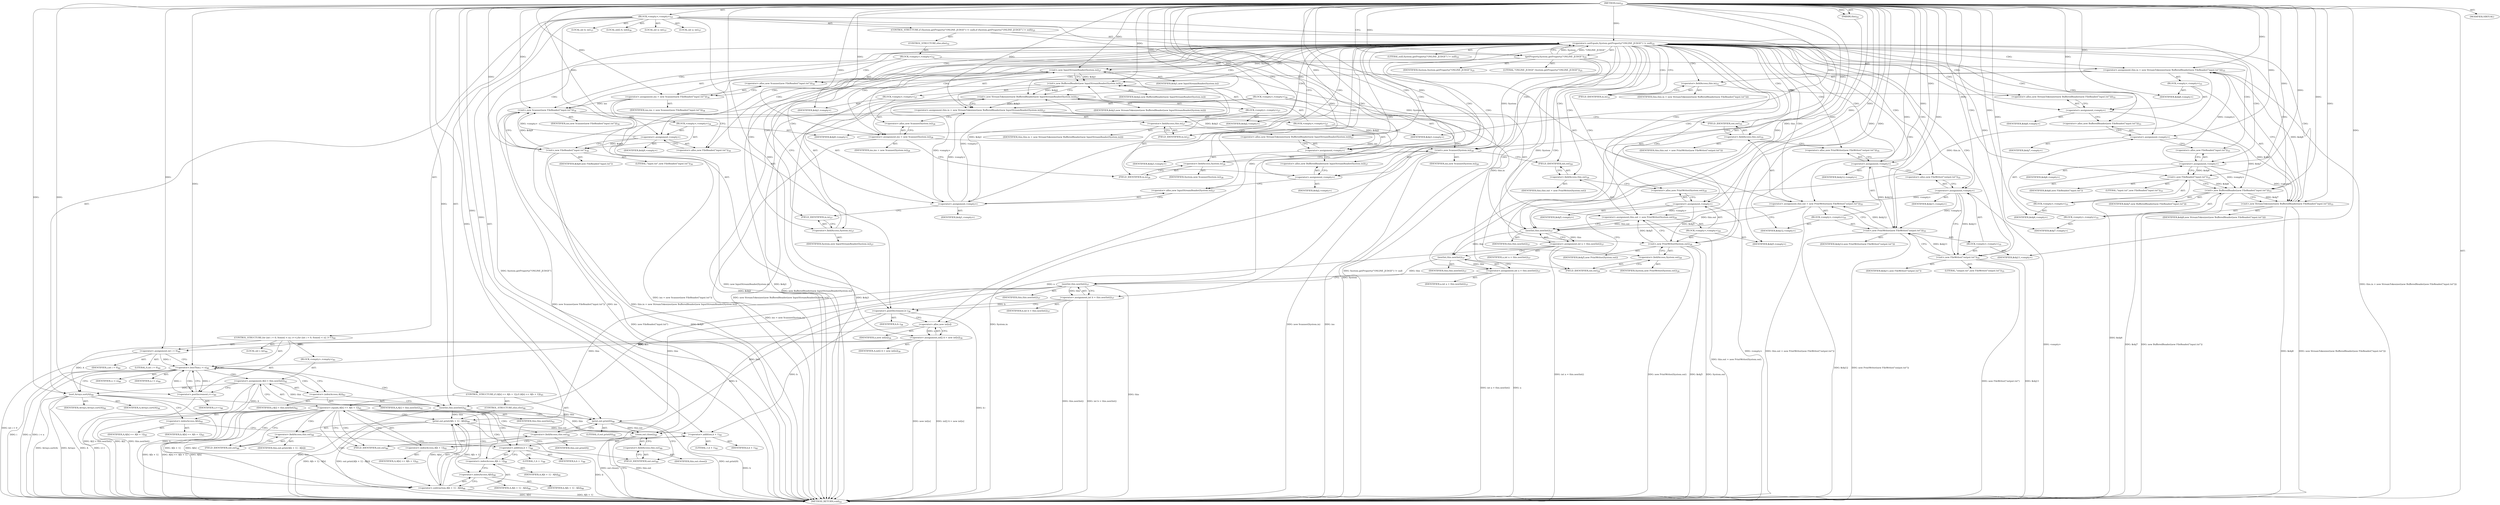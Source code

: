 digraph "run" {  
"57" [label = <(METHOD,run)<SUB>22</SUB>> ]
"4" [label = <(PARAM,this)<SUB>22</SUB>> ]
"58" [label = <(BLOCK,&lt;empty&gt;,&lt;empty&gt;)<SUB>23</SUB>> ]
"59" [label = <(CONTROL_STRUCTURE,if (System.getProperty(&quot;ONLINE_JUDGE&quot;) != null),if (System.getProperty(&quot;ONLINE_JUDGE&quot;) != null))<SUB>25</SUB>> ]
"60" [label = <(&lt;operator&gt;.notEquals,System.getProperty(&quot;ONLINE_JUDGE&quot;) != null)<SUB>25</SUB>> ]
"61" [label = <(getProperty,System.getProperty(&quot;ONLINE_JUDGE&quot;))<SUB>25</SUB>> ]
"62" [label = <(IDENTIFIER,System,System.getProperty(&quot;ONLINE_JUDGE&quot;))<SUB>25</SUB>> ]
"63" [label = <(LITERAL,&quot;ONLINE_JUDGE&quot;,System.getProperty(&quot;ONLINE_JUDGE&quot;))<SUB>25</SUB>> ]
"64" [label = <(LITERAL,null,System.getProperty(&quot;ONLINE_JUDGE&quot;) != null)<SUB>25</SUB>> ]
"65" [label = <(BLOCK,&lt;empty&gt;,&lt;empty&gt;)<SUB>26</SUB>> ]
"66" [label = <(&lt;operator&gt;.assignment,this.in = new StreamTokenizer(new BufferedReader(new InputStreamReader(System.in))))<SUB>27</SUB>> ]
"67" [label = <(&lt;operator&gt;.fieldAccess,this.in)<SUB>27</SUB>> ]
"68" [label = <(IDENTIFIER,this,this.in = new StreamTokenizer(new BufferedReader(new InputStreamReader(System.in))))> ]
"69" [label = <(FIELD_IDENTIFIER,in,in)<SUB>27</SUB>> ]
"70" [label = <(BLOCK,&lt;empty&gt;,&lt;empty&gt;)<SUB>27</SUB>> ]
"71" [label = <(&lt;operator&gt;.assignment,&lt;empty&gt;)> ]
"72" [label = <(IDENTIFIER,$obj3,&lt;empty&gt;)> ]
"73" [label = <(&lt;operator&gt;.alloc,new StreamTokenizer(new BufferedReader(new InputStreamReader(System.in))))<SUB>27</SUB>> ]
"74" [label = <(&lt;init&gt;,new StreamTokenizer(new BufferedReader(new InputStreamReader(System.in))))<SUB>27</SUB>> ]
"75" [label = <(IDENTIFIER,$obj3,new StreamTokenizer(new BufferedReader(new InputStreamReader(System.in))))> ]
"76" [label = <(BLOCK,&lt;empty&gt;,&lt;empty&gt;)<SUB>27</SUB>> ]
"77" [label = <(&lt;operator&gt;.assignment,&lt;empty&gt;)> ]
"78" [label = <(IDENTIFIER,$obj2,&lt;empty&gt;)> ]
"79" [label = <(&lt;operator&gt;.alloc,new BufferedReader(new InputStreamReader(System.in)))<SUB>27</SUB>> ]
"80" [label = <(&lt;init&gt;,new BufferedReader(new InputStreamReader(System.in)))<SUB>27</SUB>> ]
"81" [label = <(IDENTIFIER,$obj2,new BufferedReader(new InputStreamReader(System.in)))> ]
"82" [label = <(BLOCK,&lt;empty&gt;,&lt;empty&gt;)<SUB>27</SUB>> ]
"83" [label = <(&lt;operator&gt;.assignment,&lt;empty&gt;)> ]
"84" [label = <(IDENTIFIER,$obj1,&lt;empty&gt;)> ]
"85" [label = <(&lt;operator&gt;.alloc,new InputStreamReader(System.in))<SUB>27</SUB>> ]
"86" [label = <(&lt;init&gt;,new InputStreamReader(System.in))<SUB>27</SUB>> ]
"87" [label = <(IDENTIFIER,$obj1,new InputStreamReader(System.in))> ]
"88" [label = <(&lt;operator&gt;.fieldAccess,System.in)<SUB>27</SUB>> ]
"89" [label = <(IDENTIFIER,System,new InputStreamReader(System.in))<SUB>27</SUB>> ]
"90" [label = <(FIELD_IDENTIFIER,in,in)<SUB>27</SUB>> ]
"91" [label = <(IDENTIFIER,$obj1,&lt;empty&gt;)> ]
"92" [label = <(IDENTIFIER,$obj2,&lt;empty&gt;)> ]
"93" [label = <(IDENTIFIER,$obj3,&lt;empty&gt;)> ]
"94" [label = <(&lt;operator&gt;.assignment,ins = new Scanner(System.in))<SUB>28</SUB>> ]
"95" [label = <(IDENTIFIER,ins,ins = new Scanner(System.in))<SUB>28</SUB>> ]
"96" [label = <(&lt;operator&gt;.alloc,new Scanner(System.in))<SUB>28</SUB>> ]
"97" [label = <(&lt;init&gt;,new Scanner(System.in))<SUB>28</SUB>> ]
"98" [label = <(IDENTIFIER,ins,new Scanner(System.in))<SUB>28</SUB>> ]
"99" [label = <(&lt;operator&gt;.fieldAccess,System.in)<SUB>28</SUB>> ]
"100" [label = <(IDENTIFIER,System,new Scanner(System.in))<SUB>28</SUB>> ]
"101" [label = <(FIELD_IDENTIFIER,in,in)<SUB>28</SUB>> ]
"102" [label = <(&lt;operator&gt;.assignment,this.out = new PrintWriter(System.out))<SUB>29</SUB>> ]
"103" [label = <(&lt;operator&gt;.fieldAccess,this.out)<SUB>29</SUB>> ]
"104" [label = <(IDENTIFIER,this,this.out = new PrintWriter(System.out))> ]
"105" [label = <(FIELD_IDENTIFIER,out,out)<SUB>29</SUB>> ]
"106" [label = <(BLOCK,&lt;empty&gt;,&lt;empty&gt;)<SUB>29</SUB>> ]
"107" [label = <(&lt;operator&gt;.assignment,&lt;empty&gt;)> ]
"108" [label = <(IDENTIFIER,$obj5,&lt;empty&gt;)> ]
"109" [label = <(&lt;operator&gt;.alloc,new PrintWriter(System.out))<SUB>29</SUB>> ]
"110" [label = <(&lt;init&gt;,new PrintWriter(System.out))<SUB>29</SUB>> ]
"111" [label = <(IDENTIFIER,$obj5,new PrintWriter(System.out))> ]
"112" [label = <(&lt;operator&gt;.fieldAccess,System.out)<SUB>29</SUB>> ]
"113" [label = <(IDENTIFIER,System,new PrintWriter(System.out))<SUB>29</SUB>> ]
"114" [label = <(FIELD_IDENTIFIER,out,out)<SUB>29</SUB>> ]
"115" [label = <(IDENTIFIER,$obj5,&lt;empty&gt;)> ]
"116" [label = <(CONTROL_STRUCTURE,else,else)<SUB>32</SUB>> ]
"117" [label = <(BLOCK,&lt;empty&gt;,&lt;empty&gt;)<SUB>32</SUB>> ]
"118" [label = <(&lt;operator&gt;.assignment,this.in = new StreamTokenizer(new BufferedReader(new FileReader(&quot;input.txt&quot;))))<SUB>33</SUB>> ]
"119" [label = <(&lt;operator&gt;.fieldAccess,this.in)<SUB>33</SUB>> ]
"120" [label = <(IDENTIFIER,this,this.in = new StreamTokenizer(new BufferedReader(new FileReader(&quot;input.txt&quot;))))> ]
"121" [label = <(FIELD_IDENTIFIER,in,in)<SUB>33</SUB>> ]
"122" [label = <(BLOCK,&lt;empty&gt;,&lt;empty&gt;)<SUB>33</SUB>> ]
"123" [label = <(&lt;operator&gt;.assignment,&lt;empty&gt;)> ]
"124" [label = <(IDENTIFIER,$obj8,&lt;empty&gt;)> ]
"125" [label = <(&lt;operator&gt;.alloc,new StreamTokenizer(new BufferedReader(new FileReader(&quot;input.txt&quot;))))<SUB>33</SUB>> ]
"126" [label = <(&lt;init&gt;,new StreamTokenizer(new BufferedReader(new FileReader(&quot;input.txt&quot;))))<SUB>33</SUB>> ]
"127" [label = <(IDENTIFIER,$obj8,new StreamTokenizer(new BufferedReader(new FileReader(&quot;input.txt&quot;))))> ]
"128" [label = <(BLOCK,&lt;empty&gt;,&lt;empty&gt;)<SUB>33</SUB>> ]
"129" [label = <(&lt;operator&gt;.assignment,&lt;empty&gt;)> ]
"130" [label = <(IDENTIFIER,$obj7,&lt;empty&gt;)> ]
"131" [label = <(&lt;operator&gt;.alloc,new BufferedReader(new FileReader(&quot;input.txt&quot;)))<SUB>33</SUB>> ]
"132" [label = <(&lt;init&gt;,new BufferedReader(new FileReader(&quot;input.txt&quot;)))<SUB>33</SUB>> ]
"133" [label = <(IDENTIFIER,$obj7,new BufferedReader(new FileReader(&quot;input.txt&quot;)))> ]
"134" [label = <(BLOCK,&lt;empty&gt;,&lt;empty&gt;)<SUB>33</SUB>> ]
"135" [label = <(&lt;operator&gt;.assignment,&lt;empty&gt;)> ]
"136" [label = <(IDENTIFIER,$obj6,&lt;empty&gt;)> ]
"137" [label = <(&lt;operator&gt;.alloc,new FileReader(&quot;input.txt&quot;))<SUB>33</SUB>> ]
"138" [label = <(&lt;init&gt;,new FileReader(&quot;input.txt&quot;))<SUB>33</SUB>> ]
"139" [label = <(IDENTIFIER,$obj6,new FileReader(&quot;input.txt&quot;))> ]
"140" [label = <(LITERAL,&quot;input.txt&quot;,new FileReader(&quot;input.txt&quot;))<SUB>33</SUB>> ]
"141" [label = <(IDENTIFIER,$obj6,&lt;empty&gt;)> ]
"142" [label = <(IDENTIFIER,$obj7,&lt;empty&gt;)> ]
"143" [label = <(IDENTIFIER,$obj8,&lt;empty&gt;)> ]
"144" [label = <(&lt;operator&gt;.assignment,ins = new Scanner(new FileReader(&quot;input.txt&quot;)))<SUB>34</SUB>> ]
"145" [label = <(IDENTIFIER,ins,ins = new Scanner(new FileReader(&quot;input.txt&quot;)))<SUB>34</SUB>> ]
"146" [label = <(&lt;operator&gt;.alloc,new Scanner(new FileReader(&quot;input.txt&quot;)))<SUB>34</SUB>> ]
"147" [label = <(&lt;init&gt;,new Scanner(new FileReader(&quot;input.txt&quot;)))<SUB>34</SUB>> ]
"148" [label = <(IDENTIFIER,ins,new Scanner(new FileReader(&quot;input.txt&quot;)))<SUB>34</SUB>> ]
"149" [label = <(BLOCK,&lt;empty&gt;,&lt;empty&gt;)<SUB>34</SUB>> ]
"150" [label = <(&lt;operator&gt;.assignment,&lt;empty&gt;)> ]
"151" [label = <(IDENTIFIER,$obj9,&lt;empty&gt;)> ]
"152" [label = <(&lt;operator&gt;.alloc,new FileReader(&quot;input.txt&quot;))<SUB>34</SUB>> ]
"153" [label = <(&lt;init&gt;,new FileReader(&quot;input.txt&quot;))<SUB>34</SUB>> ]
"154" [label = <(IDENTIFIER,$obj9,new FileReader(&quot;input.txt&quot;))> ]
"155" [label = <(LITERAL,&quot;input.txt&quot;,new FileReader(&quot;input.txt&quot;))<SUB>34</SUB>> ]
"156" [label = <(IDENTIFIER,$obj9,&lt;empty&gt;)> ]
"157" [label = <(&lt;operator&gt;.assignment,this.out = new PrintWriter(new FileWriter(&quot;output.txt&quot;)))<SUB>35</SUB>> ]
"158" [label = <(&lt;operator&gt;.fieldAccess,this.out)<SUB>35</SUB>> ]
"159" [label = <(IDENTIFIER,this,this.out = new PrintWriter(new FileWriter(&quot;output.txt&quot;)))> ]
"160" [label = <(FIELD_IDENTIFIER,out,out)<SUB>35</SUB>> ]
"161" [label = <(BLOCK,&lt;empty&gt;,&lt;empty&gt;)<SUB>35</SUB>> ]
"162" [label = <(&lt;operator&gt;.assignment,&lt;empty&gt;)> ]
"163" [label = <(IDENTIFIER,$obj12,&lt;empty&gt;)> ]
"164" [label = <(&lt;operator&gt;.alloc,new PrintWriter(new FileWriter(&quot;output.txt&quot;)))<SUB>35</SUB>> ]
"165" [label = <(&lt;init&gt;,new PrintWriter(new FileWriter(&quot;output.txt&quot;)))<SUB>35</SUB>> ]
"166" [label = <(IDENTIFIER,$obj12,new PrintWriter(new FileWriter(&quot;output.txt&quot;)))> ]
"167" [label = <(BLOCK,&lt;empty&gt;,&lt;empty&gt;)<SUB>35</SUB>> ]
"168" [label = <(&lt;operator&gt;.assignment,&lt;empty&gt;)> ]
"169" [label = <(IDENTIFIER,$obj11,&lt;empty&gt;)> ]
"170" [label = <(&lt;operator&gt;.alloc,new FileWriter(&quot;output.txt&quot;))<SUB>35</SUB>> ]
"171" [label = <(&lt;init&gt;,new FileWriter(&quot;output.txt&quot;))<SUB>35</SUB>> ]
"172" [label = <(IDENTIFIER,$obj11,new FileWriter(&quot;output.txt&quot;))> ]
"173" [label = <(LITERAL,&quot;output.txt&quot;,new FileWriter(&quot;output.txt&quot;))<SUB>35</SUB>> ]
"174" [label = <(IDENTIFIER,$obj11,&lt;empty&gt;)> ]
"175" [label = <(IDENTIFIER,$obj12,&lt;empty&gt;)> ]
"176" [label = <(LOCAL,int n: int)<SUB>37</SUB>> ]
"177" [label = <(LOCAL,int a: int)<SUB>37</SUB>> ]
"178" [label = <(LOCAL,int b: int)<SUB>37</SUB>> ]
"179" [label = <(&lt;operator&gt;.assignment,int n = this.nextInt())<SUB>37</SUB>> ]
"180" [label = <(IDENTIFIER,n,int n = this.nextInt())<SUB>37</SUB>> ]
"181" [label = <(nextInt,this.nextInt())<SUB>37</SUB>> ]
"3" [label = <(IDENTIFIER,this,this.nextInt())<SUB>37</SUB>> ]
"182" [label = <(&lt;operator&gt;.assignment,int a = this.nextInt())<SUB>37</SUB>> ]
"183" [label = <(IDENTIFIER,a,int a = this.nextInt())<SUB>37</SUB>> ]
"184" [label = <(nextInt,this.nextInt())<SUB>37</SUB>> ]
"5" [label = <(IDENTIFIER,this,this.nextInt())<SUB>37</SUB>> ]
"185" [label = <(&lt;operator&gt;.assignment,int b = this.nextInt())<SUB>37</SUB>> ]
"186" [label = <(IDENTIFIER,b,int b = this.nextInt())<SUB>37</SUB>> ]
"187" [label = <(nextInt,this.nextInt())<SUB>37</SUB>> ]
"6" [label = <(IDENTIFIER,this,this.nextInt())<SUB>37</SUB>> ]
"188" [label = <(&lt;operator&gt;.postDecrement,b--)<SUB>38</SUB>> ]
"189" [label = <(IDENTIFIER,b,b--)<SUB>38</SUB>> ]
"190" [label = <(LOCAL,int[] A: int[])<SUB>39</SUB>> ]
"191" [label = <(&lt;operator&gt;.assignment,int[] A = new int[n])<SUB>39</SUB>> ]
"192" [label = <(IDENTIFIER,A,int[] A = new int[n])<SUB>39</SUB>> ]
"193" [label = <(&lt;operator&gt;.alloc,new int[n])> ]
"194" [label = <(IDENTIFIER,n,new int[n])<SUB>39</SUB>> ]
"195" [label = <(CONTROL_STRUCTURE,for (int i = 0; Some(i &lt; n); i++),for (int i = 0; Some(i &lt; n); i++))<SUB>40</SUB>> ]
"196" [label = <(LOCAL,int i: int)<SUB>40</SUB>> ]
"197" [label = <(&lt;operator&gt;.assignment,int i = 0)<SUB>40</SUB>> ]
"198" [label = <(IDENTIFIER,i,int i = 0)<SUB>40</SUB>> ]
"199" [label = <(LITERAL,0,int i = 0)<SUB>40</SUB>> ]
"200" [label = <(&lt;operator&gt;.lessThan,i &lt; n)<SUB>40</SUB>> ]
"201" [label = <(IDENTIFIER,i,i &lt; n)<SUB>40</SUB>> ]
"202" [label = <(IDENTIFIER,n,i &lt; n)<SUB>40</SUB>> ]
"203" [label = <(&lt;operator&gt;.postIncrement,i++)<SUB>40</SUB>> ]
"204" [label = <(IDENTIFIER,i,i++)<SUB>40</SUB>> ]
"205" [label = <(BLOCK,&lt;empty&gt;,&lt;empty&gt;)<SUB>41</SUB>> ]
"206" [label = <(&lt;operator&gt;.assignment,A[i] = this.nextInt())<SUB>42</SUB>> ]
"207" [label = <(&lt;operator&gt;.indexAccess,A[i])<SUB>42</SUB>> ]
"208" [label = <(IDENTIFIER,A,A[i] = this.nextInt())<SUB>42</SUB>> ]
"209" [label = <(IDENTIFIER,i,A[i] = this.nextInt())<SUB>42</SUB>> ]
"210" [label = <(nextInt,this.nextInt())<SUB>42</SUB>> ]
"7" [label = <(IDENTIFIER,this,this.nextInt())<SUB>42</SUB>> ]
"211" [label = <(sort,Arrays.sort(A))<SUB>44</SUB>> ]
"212" [label = <(IDENTIFIER,Arrays,Arrays.sort(A))<SUB>44</SUB>> ]
"213" [label = <(IDENTIFIER,A,Arrays.sort(A))<SUB>44</SUB>> ]
"214" [label = <(CONTROL_STRUCTURE,if (A[b] == A[b + 1]),if (A[b] == A[b + 1]))<SUB>45</SUB>> ]
"215" [label = <(&lt;operator&gt;.equals,A[b] == A[b + 1])<SUB>45</SUB>> ]
"216" [label = <(&lt;operator&gt;.indexAccess,A[b])<SUB>45</SUB>> ]
"217" [label = <(IDENTIFIER,A,A[b] == A[b + 1])<SUB>45</SUB>> ]
"218" [label = <(IDENTIFIER,b,A[b] == A[b + 1])<SUB>45</SUB>> ]
"219" [label = <(&lt;operator&gt;.indexAccess,A[b + 1])<SUB>45</SUB>> ]
"220" [label = <(IDENTIFIER,A,A[b] == A[b + 1])<SUB>45</SUB>> ]
"221" [label = <(&lt;operator&gt;.addition,b + 1)<SUB>45</SUB>> ]
"222" [label = <(IDENTIFIER,b,b + 1)<SUB>45</SUB>> ]
"223" [label = <(LITERAL,1,b + 1)<SUB>45</SUB>> ]
"224" [label = <(print,out.print(0))<SUB>46</SUB>> ]
"225" [label = <(&lt;operator&gt;.fieldAccess,this.out)<SUB>46</SUB>> ]
"226" [label = <(IDENTIFIER,this,out.print(0))> ]
"227" [label = <(FIELD_IDENTIFIER,out,out)<SUB>46</SUB>> ]
"228" [label = <(LITERAL,0,out.print(0))<SUB>46</SUB>> ]
"229" [label = <(CONTROL_STRUCTURE,else,else)<SUB>48</SUB>> ]
"230" [label = <(print,out.print(A[b + 1] - A[b]))<SUB>48</SUB>> ]
"231" [label = <(&lt;operator&gt;.fieldAccess,this.out)<SUB>48</SUB>> ]
"232" [label = <(IDENTIFIER,this,out.print(A[b + 1] - A[b]))> ]
"233" [label = <(FIELD_IDENTIFIER,out,out)<SUB>48</SUB>> ]
"234" [label = <(&lt;operator&gt;.subtraction,A[b + 1] - A[b])<SUB>48</SUB>> ]
"235" [label = <(&lt;operator&gt;.indexAccess,A[b + 1])<SUB>48</SUB>> ]
"236" [label = <(IDENTIFIER,A,A[b + 1] - A[b])<SUB>48</SUB>> ]
"237" [label = <(&lt;operator&gt;.addition,b + 1)<SUB>48</SUB>> ]
"238" [label = <(IDENTIFIER,b,b + 1)<SUB>48</SUB>> ]
"239" [label = <(LITERAL,1,b + 1)<SUB>48</SUB>> ]
"240" [label = <(&lt;operator&gt;.indexAccess,A[b])<SUB>48</SUB>> ]
"241" [label = <(IDENTIFIER,A,A[b + 1] - A[b])<SUB>48</SUB>> ]
"242" [label = <(IDENTIFIER,b,A[b + 1] - A[b])<SUB>48</SUB>> ]
"243" [label = <(close,out.close())<SUB>49</SUB>> ]
"244" [label = <(&lt;operator&gt;.fieldAccess,this.out)<SUB>49</SUB>> ]
"245" [label = <(IDENTIFIER,this,out.close())> ]
"246" [label = <(FIELD_IDENTIFIER,out,out)<SUB>49</SUB>> ]
"247" [label = <(MODIFIER,VIRTUAL)> ]
"248" [label = <(METHOD_RETURN,void)<SUB>22</SUB>> ]
  "57" -> "4"  [ label = "AST: "] 
  "57" -> "58"  [ label = "AST: "] 
  "57" -> "247"  [ label = "AST: "] 
  "57" -> "248"  [ label = "AST: "] 
  "58" -> "59"  [ label = "AST: "] 
  "58" -> "176"  [ label = "AST: "] 
  "58" -> "177"  [ label = "AST: "] 
  "58" -> "178"  [ label = "AST: "] 
  "58" -> "179"  [ label = "AST: "] 
  "58" -> "182"  [ label = "AST: "] 
  "58" -> "185"  [ label = "AST: "] 
  "58" -> "188"  [ label = "AST: "] 
  "58" -> "190"  [ label = "AST: "] 
  "58" -> "191"  [ label = "AST: "] 
  "58" -> "195"  [ label = "AST: "] 
  "58" -> "211"  [ label = "AST: "] 
  "58" -> "214"  [ label = "AST: "] 
  "58" -> "243"  [ label = "AST: "] 
  "59" -> "60"  [ label = "AST: "] 
  "59" -> "65"  [ label = "AST: "] 
  "59" -> "116"  [ label = "AST: "] 
  "60" -> "61"  [ label = "AST: "] 
  "60" -> "64"  [ label = "AST: "] 
  "61" -> "62"  [ label = "AST: "] 
  "61" -> "63"  [ label = "AST: "] 
  "65" -> "66"  [ label = "AST: "] 
  "65" -> "94"  [ label = "AST: "] 
  "65" -> "97"  [ label = "AST: "] 
  "65" -> "102"  [ label = "AST: "] 
  "66" -> "67"  [ label = "AST: "] 
  "66" -> "70"  [ label = "AST: "] 
  "67" -> "68"  [ label = "AST: "] 
  "67" -> "69"  [ label = "AST: "] 
  "70" -> "71"  [ label = "AST: "] 
  "70" -> "74"  [ label = "AST: "] 
  "70" -> "93"  [ label = "AST: "] 
  "71" -> "72"  [ label = "AST: "] 
  "71" -> "73"  [ label = "AST: "] 
  "74" -> "75"  [ label = "AST: "] 
  "74" -> "76"  [ label = "AST: "] 
  "76" -> "77"  [ label = "AST: "] 
  "76" -> "80"  [ label = "AST: "] 
  "76" -> "92"  [ label = "AST: "] 
  "77" -> "78"  [ label = "AST: "] 
  "77" -> "79"  [ label = "AST: "] 
  "80" -> "81"  [ label = "AST: "] 
  "80" -> "82"  [ label = "AST: "] 
  "82" -> "83"  [ label = "AST: "] 
  "82" -> "86"  [ label = "AST: "] 
  "82" -> "91"  [ label = "AST: "] 
  "83" -> "84"  [ label = "AST: "] 
  "83" -> "85"  [ label = "AST: "] 
  "86" -> "87"  [ label = "AST: "] 
  "86" -> "88"  [ label = "AST: "] 
  "88" -> "89"  [ label = "AST: "] 
  "88" -> "90"  [ label = "AST: "] 
  "94" -> "95"  [ label = "AST: "] 
  "94" -> "96"  [ label = "AST: "] 
  "97" -> "98"  [ label = "AST: "] 
  "97" -> "99"  [ label = "AST: "] 
  "99" -> "100"  [ label = "AST: "] 
  "99" -> "101"  [ label = "AST: "] 
  "102" -> "103"  [ label = "AST: "] 
  "102" -> "106"  [ label = "AST: "] 
  "103" -> "104"  [ label = "AST: "] 
  "103" -> "105"  [ label = "AST: "] 
  "106" -> "107"  [ label = "AST: "] 
  "106" -> "110"  [ label = "AST: "] 
  "106" -> "115"  [ label = "AST: "] 
  "107" -> "108"  [ label = "AST: "] 
  "107" -> "109"  [ label = "AST: "] 
  "110" -> "111"  [ label = "AST: "] 
  "110" -> "112"  [ label = "AST: "] 
  "112" -> "113"  [ label = "AST: "] 
  "112" -> "114"  [ label = "AST: "] 
  "116" -> "117"  [ label = "AST: "] 
  "117" -> "118"  [ label = "AST: "] 
  "117" -> "144"  [ label = "AST: "] 
  "117" -> "147"  [ label = "AST: "] 
  "117" -> "157"  [ label = "AST: "] 
  "118" -> "119"  [ label = "AST: "] 
  "118" -> "122"  [ label = "AST: "] 
  "119" -> "120"  [ label = "AST: "] 
  "119" -> "121"  [ label = "AST: "] 
  "122" -> "123"  [ label = "AST: "] 
  "122" -> "126"  [ label = "AST: "] 
  "122" -> "143"  [ label = "AST: "] 
  "123" -> "124"  [ label = "AST: "] 
  "123" -> "125"  [ label = "AST: "] 
  "126" -> "127"  [ label = "AST: "] 
  "126" -> "128"  [ label = "AST: "] 
  "128" -> "129"  [ label = "AST: "] 
  "128" -> "132"  [ label = "AST: "] 
  "128" -> "142"  [ label = "AST: "] 
  "129" -> "130"  [ label = "AST: "] 
  "129" -> "131"  [ label = "AST: "] 
  "132" -> "133"  [ label = "AST: "] 
  "132" -> "134"  [ label = "AST: "] 
  "134" -> "135"  [ label = "AST: "] 
  "134" -> "138"  [ label = "AST: "] 
  "134" -> "141"  [ label = "AST: "] 
  "135" -> "136"  [ label = "AST: "] 
  "135" -> "137"  [ label = "AST: "] 
  "138" -> "139"  [ label = "AST: "] 
  "138" -> "140"  [ label = "AST: "] 
  "144" -> "145"  [ label = "AST: "] 
  "144" -> "146"  [ label = "AST: "] 
  "147" -> "148"  [ label = "AST: "] 
  "147" -> "149"  [ label = "AST: "] 
  "149" -> "150"  [ label = "AST: "] 
  "149" -> "153"  [ label = "AST: "] 
  "149" -> "156"  [ label = "AST: "] 
  "150" -> "151"  [ label = "AST: "] 
  "150" -> "152"  [ label = "AST: "] 
  "153" -> "154"  [ label = "AST: "] 
  "153" -> "155"  [ label = "AST: "] 
  "157" -> "158"  [ label = "AST: "] 
  "157" -> "161"  [ label = "AST: "] 
  "158" -> "159"  [ label = "AST: "] 
  "158" -> "160"  [ label = "AST: "] 
  "161" -> "162"  [ label = "AST: "] 
  "161" -> "165"  [ label = "AST: "] 
  "161" -> "175"  [ label = "AST: "] 
  "162" -> "163"  [ label = "AST: "] 
  "162" -> "164"  [ label = "AST: "] 
  "165" -> "166"  [ label = "AST: "] 
  "165" -> "167"  [ label = "AST: "] 
  "167" -> "168"  [ label = "AST: "] 
  "167" -> "171"  [ label = "AST: "] 
  "167" -> "174"  [ label = "AST: "] 
  "168" -> "169"  [ label = "AST: "] 
  "168" -> "170"  [ label = "AST: "] 
  "171" -> "172"  [ label = "AST: "] 
  "171" -> "173"  [ label = "AST: "] 
  "179" -> "180"  [ label = "AST: "] 
  "179" -> "181"  [ label = "AST: "] 
  "181" -> "3"  [ label = "AST: "] 
  "182" -> "183"  [ label = "AST: "] 
  "182" -> "184"  [ label = "AST: "] 
  "184" -> "5"  [ label = "AST: "] 
  "185" -> "186"  [ label = "AST: "] 
  "185" -> "187"  [ label = "AST: "] 
  "187" -> "6"  [ label = "AST: "] 
  "188" -> "189"  [ label = "AST: "] 
  "191" -> "192"  [ label = "AST: "] 
  "191" -> "193"  [ label = "AST: "] 
  "193" -> "194"  [ label = "AST: "] 
  "195" -> "196"  [ label = "AST: "] 
  "195" -> "197"  [ label = "AST: "] 
  "195" -> "200"  [ label = "AST: "] 
  "195" -> "203"  [ label = "AST: "] 
  "195" -> "205"  [ label = "AST: "] 
  "197" -> "198"  [ label = "AST: "] 
  "197" -> "199"  [ label = "AST: "] 
  "200" -> "201"  [ label = "AST: "] 
  "200" -> "202"  [ label = "AST: "] 
  "203" -> "204"  [ label = "AST: "] 
  "205" -> "206"  [ label = "AST: "] 
  "206" -> "207"  [ label = "AST: "] 
  "206" -> "210"  [ label = "AST: "] 
  "207" -> "208"  [ label = "AST: "] 
  "207" -> "209"  [ label = "AST: "] 
  "210" -> "7"  [ label = "AST: "] 
  "211" -> "212"  [ label = "AST: "] 
  "211" -> "213"  [ label = "AST: "] 
  "214" -> "215"  [ label = "AST: "] 
  "214" -> "224"  [ label = "AST: "] 
  "214" -> "229"  [ label = "AST: "] 
  "215" -> "216"  [ label = "AST: "] 
  "215" -> "219"  [ label = "AST: "] 
  "216" -> "217"  [ label = "AST: "] 
  "216" -> "218"  [ label = "AST: "] 
  "219" -> "220"  [ label = "AST: "] 
  "219" -> "221"  [ label = "AST: "] 
  "221" -> "222"  [ label = "AST: "] 
  "221" -> "223"  [ label = "AST: "] 
  "224" -> "225"  [ label = "AST: "] 
  "224" -> "228"  [ label = "AST: "] 
  "225" -> "226"  [ label = "AST: "] 
  "225" -> "227"  [ label = "AST: "] 
  "229" -> "230"  [ label = "AST: "] 
  "230" -> "231"  [ label = "AST: "] 
  "230" -> "234"  [ label = "AST: "] 
  "231" -> "232"  [ label = "AST: "] 
  "231" -> "233"  [ label = "AST: "] 
  "234" -> "235"  [ label = "AST: "] 
  "234" -> "240"  [ label = "AST: "] 
  "235" -> "236"  [ label = "AST: "] 
  "235" -> "237"  [ label = "AST: "] 
  "237" -> "238"  [ label = "AST: "] 
  "237" -> "239"  [ label = "AST: "] 
  "240" -> "241"  [ label = "AST: "] 
  "240" -> "242"  [ label = "AST: "] 
  "243" -> "244"  [ label = "AST: "] 
  "244" -> "245"  [ label = "AST: "] 
  "244" -> "246"  [ label = "AST: "] 
  "179" -> "184"  [ label = "CFG: "] 
  "182" -> "187"  [ label = "CFG: "] 
  "185" -> "188"  [ label = "CFG: "] 
  "188" -> "193"  [ label = "CFG: "] 
  "191" -> "197"  [ label = "CFG: "] 
  "211" -> "216"  [ label = "CFG: "] 
  "243" -> "248"  [ label = "CFG: "] 
  "60" -> "69"  [ label = "CFG: "] 
  "60" -> "121"  [ label = "CFG: "] 
  "181" -> "179"  [ label = "CFG: "] 
  "184" -> "182"  [ label = "CFG: "] 
  "187" -> "185"  [ label = "CFG: "] 
  "193" -> "191"  [ label = "CFG: "] 
  "197" -> "200"  [ label = "CFG: "] 
  "200" -> "207"  [ label = "CFG: "] 
  "200" -> "211"  [ label = "CFG: "] 
  "203" -> "200"  [ label = "CFG: "] 
  "215" -> "227"  [ label = "CFG: "] 
  "215" -> "233"  [ label = "CFG: "] 
  "224" -> "246"  [ label = "CFG: "] 
  "244" -> "243"  [ label = "CFG: "] 
  "61" -> "60"  [ label = "CFG: "] 
  "66" -> "96"  [ label = "CFG: "] 
  "94" -> "101"  [ label = "CFG: "] 
  "97" -> "105"  [ label = "CFG: "] 
  "102" -> "181"  [ label = "CFG: "] 
  "206" -> "203"  [ label = "CFG: "] 
  "216" -> "221"  [ label = "CFG: "] 
  "219" -> "215"  [ label = "CFG: "] 
  "225" -> "224"  [ label = "CFG: "] 
  "230" -> "246"  [ label = "CFG: "] 
  "246" -> "244"  [ label = "CFG: "] 
  "67" -> "73"  [ label = "CFG: "] 
  "96" -> "94"  [ label = "CFG: "] 
  "99" -> "97"  [ label = "CFG: "] 
  "103" -> "109"  [ label = "CFG: "] 
  "118" -> "146"  [ label = "CFG: "] 
  "144" -> "152"  [ label = "CFG: "] 
  "147" -> "160"  [ label = "CFG: "] 
  "157" -> "181"  [ label = "CFG: "] 
  "207" -> "210"  [ label = "CFG: "] 
  "210" -> "206"  [ label = "CFG: "] 
  "221" -> "219"  [ label = "CFG: "] 
  "227" -> "225"  [ label = "CFG: "] 
  "231" -> "237"  [ label = "CFG: "] 
  "234" -> "230"  [ label = "CFG: "] 
  "69" -> "67"  [ label = "CFG: "] 
  "71" -> "79"  [ label = "CFG: "] 
  "74" -> "66"  [ label = "CFG: "] 
  "101" -> "99"  [ label = "CFG: "] 
  "105" -> "103"  [ label = "CFG: "] 
  "107" -> "114"  [ label = "CFG: "] 
  "110" -> "102"  [ label = "CFG: "] 
  "119" -> "125"  [ label = "CFG: "] 
  "146" -> "144"  [ label = "CFG: "] 
  "158" -> "164"  [ label = "CFG: "] 
  "233" -> "231"  [ label = "CFG: "] 
  "235" -> "240"  [ label = "CFG: "] 
  "240" -> "234"  [ label = "CFG: "] 
  "73" -> "71"  [ label = "CFG: "] 
  "109" -> "107"  [ label = "CFG: "] 
  "112" -> "110"  [ label = "CFG: "] 
  "121" -> "119"  [ label = "CFG: "] 
  "123" -> "131"  [ label = "CFG: "] 
  "126" -> "118"  [ label = "CFG: "] 
  "150" -> "153"  [ label = "CFG: "] 
  "153" -> "147"  [ label = "CFG: "] 
  "160" -> "158"  [ label = "CFG: "] 
  "162" -> "170"  [ label = "CFG: "] 
  "165" -> "157"  [ label = "CFG: "] 
  "237" -> "235"  [ label = "CFG: "] 
  "77" -> "85"  [ label = "CFG: "] 
  "80" -> "74"  [ label = "CFG: "] 
  "114" -> "112"  [ label = "CFG: "] 
  "125" -> "123"  [ label = "CFG: "] 
  "152" -> "150"  [ label = "CFG: "] 
  "164" -> "162"  [ label = "CFG: "] 
  "79" -> "77"  [ label = "CFG: "] 
  "129" -> "137"  [ label = "CFG: "] 
  "132" -> "126"  [ label = "CFG: "] 
  "168" -> "171"  [ label = "CFG: "] 
  "171" -> "165"  [ label = "CFG: "] 
  "83" -> "90"  [ label = "CFG: "] 
  "86" -> "80"  [ label = "CFG: "] 
  "131" -> "129"  [ label = "CFG: "] 
  "170" -> "168"  [ label = "CFG: "] 
  "85" -> "83"  [ label = "CFG: "] 
  "88" -> "86"  [ label = "CFG: "] 
  "135" -> "138"  [ label = "CFG: "] 
  "138" -> "132"  [ label = "CFG: "] 
  "90" -> "88"  [ label = "CFG: "] 
  "137" -> "135"  [ label = "CFG: "] 
  "57" -> "61"  [ label = "CFG: "] 
  "61" -> "248"  [ label = "DDG: System"] 
  "60" -> "248"  [ label = "DDG: System.getProperty(&quot;ONLINE_JUDGE&quot;)"] 
  "60" -> "248"  [ label = "DDG: System.getProperty(&quot;ONLINE_JUDGE&quot;) != null"] 
  "126" -> "248"  [ label = "DDG: $obj8"] 
  "132" -> "248"  [ label = "DDG: $obj7"] 
  "138" -> "248"  [ label = "DDG: $obj6"] 
  "132" -> "248"  [ label = "DDG: new BufferedReader(new FileReader(&quot;input.txt&quot;))"] 
  "126" -> "248"  [ label = "DDG: new StreamTokenizer(new BufferedReader(new FileReader(&quot;input.txt&quot;)))"] 
  "118" -> "248"  [ label = "DDG: this.in = new StreamTokenizer(new BufferedReader(new FileReader(&quot;input.txt&quot;)))"] 
  "144" -> "248"  [ label = "DDG: ins = new Scanner(new FileReader(&quot;input.txt&quot;))"] 
  "147" -> "248"  [ label = "DDG: ins"] 
  "153" -> "248"  [ label = "DDG: $obj9"] 
  "153" -> "248"  [ label = "DDG: new FileReader(&quot;input.txt&quot;)"] 
  "147" -> "248"  [ label = "DDG: new Scanner(new FileReader(&quot;input.txt&quot;))"] 
  "165" -> "248"  [ label = "DDG: $obj12"] 
  "168" -> "248"  [ label = "DDG: &lt;empty&gt;"] 
  "171" -> "248"  [ label = "DDG: $obj11"] 
  "171" -> "248"  [ label = "DDG: new FileWriter(&quot;output.txt&quot;)"] 
  "165" -> "248"  [ label = "DDG: new PrintWriter(new FileWriter(&quot;output.txt&quot;))"] 
  "157" -> "248"  [ label = "DDG: this.out = new PrintWriter(new FileWriter(&quot;output.txt&quot;))"] 
  "74" -> "248"  [ label = "DDG: $obj3"] 
  "80" -> "248"  [ label = "DDG: $obj2"] 
  "86" -> "248"  [ label = "DDG: $obj1"] 
  "86" -> "248"  [ label = "DDG: new InputStreamReader(System.in)"] 
  "80" -> "248"  [ label = "DDG: new BufferedReader(new InputStreamReader(System.in))"] 
  "74" -> "248"  [ label = "DDG: new StreamTokenizer(new BufferedReader(new InputStreamReader(System.in)))"] 
  "66" -> "248"  [ label = "DDG: this.in = new StreamTokenizer(new BufferedReader(new InputStreamReader(System.in)))"] 
  "94" -> "248"  [ label = "DDG: ins = new Scanner(System.in)"] 
  "97" -> "248"  [ label = "DDG: ins"] 
  "97" -> "248"  [ label = "DDG: System.in"] 
  "97" -> "248"  [ label = "DDG: new Scanner(System.in)"] 
  "107" -> "248"  [ label = "DDG: &lt;empty&gt;"] 
  "110" -> "248"  [ label = "DDG: $obj5"] 
  "110" -> "248"  [ label = "DDG: System.out"] 
  "110" -> "248"  [ label = "DDG: new PrintWriter(System.out)"] 
  "102" -> "248"  [ label = "DDG: this.out = new PrintWriter(System.out)"] 
  "179" -> "248"  [ label = "DDG: int n = this.nextInt()"] 
  "182" -> "248"  [ label = "DDG: a"] 
  "182" -> "248"  [ label = "DDG: int a = this.nextInt()"] 
  "187" -> "248"  [ label = "DDG: this"] 
  "185" -> "248"  [ label = "DDG: this.nextInt()"] 
  "185" -> "248"  [ label = "DDG: int b = this.nextInt()"] 
  "188" -> "248"  [ label = "DDG: b--"] 
  "191" -> "248"  [ label = "DDG: new int[n]"] 
  "191" -> "248"  [ label = "DDG: int[] A = new int[n]"] 
  "197" -> "248"  [ label = "DDG: int i = 0"] 
  "200" -> "248"  [ label = "DDG: i"] 
  "200" -> "248"  [ label = "DDG: n"] 
  "200" -> "248"  [ label = "DDG: i &lt; n"] 
  "211" -> "248"  [ label = "DDG: A"] 
  "211" -> "248"  [ label = "DDG: Arrays.sort(A)"] 
  "215" -> "248"  [ label = "DDG: A[b]"] 
  "221" -> "248"  [ label = "DDG: b"] 
  "215" -> "248"  [ label = "DDG: A[b + 1]"] 
  "215" -> "248"  [ label = "DDG: A[b] == A[b + 1]"] 
  "237" -> "248"  [ label = "DDG: b"] 
  "234" -> "248"  [ label = "DDG: A[b + 1]"] 
  "234" -> "248"  [ label = "DDG: A[b]"] 
  "230" -> "248"  [ label = "DDG: A[b + 1] - A[b]"] 
  "230" -> "248"  [ label = "DDG: out.print(A[b + 1] - A[b])"] 
  "224" -> "248"  [ label = "DDG: out.print(0)"] 
  "243" -> "248"  [ label = "DDG: this.out"] 
  "243" -> "248"  [ label = "DDG: out.close()"] 
  "206" -> "248"  [ label = "DDG: A[i]"] 
  "210" -> "248"  [ label = "DDG: this"] 
  "206" -> "248"  [ label = "DDG: this.nextInt()"] 
  "206" -> "248"  [ label = "DDG: A[i] = this.nextInt()"] 
  "203" -> "248"  [ label = "DDG: i++"] 
  "211" -> "248"  [ label = "DDG: Arrays"] 
  "57" -> "4"  [ label = "DDG: "] 
  "181" -> "179"  [ label = "DDG: this"] 
  "184" -> "182"  [ label = "DDG: this"] 
  "187" -> "185"  [ label = "DDG: this"] 
  "193" -> "191"  [ label = "DDG: n"] 
  "185" -> "188"  [ label = "DDG: b"] 
  "57" -> "188"  [ label = "DDG: "] 
  "57" -> "197"  [ label = "DDG: "] 
  "57" -> "211"  [ label = "DDG: "] 
  "191" -> "211"  [ label = "DDG: A"] 
  "206" -> "211"  [ label = "DDG: A[i]"] 
  "187" -> "243"  [ label = "DDG: this"] 
  "230" -> "243"  [ label = "DDG: this.out"] 
  "224" -> "243"  [ label = "DDG: this.out"] 
  "210" -> "243"  [ label = "DDG: this"] 
  "61" -> "60"  [ label = "DDG: System"] 
  "61" -> "60"  [ label = "DDG: &quot;ONLINE_JUDGE&quot;"] 
  "57" -> "60"  [ label = "DDG: "] 
  "83" -> "66"  [ label = "DDG: &lt;empty&gt;"] 
  "74" -> "66"  [ label = "DDG: $obj3"] 
  "57" -> "66"  [ label = "DDG: "] 
  "57" -> "94"  [ label = "DDG: "] 
  "107" -> "102"  [ label = "DDG: &lt;empty&gt;"] 
  "110" -> "102"  [ label = "DDG: $obj5"] 
  "57" -> "102"  [ label = "DDG: "] 
  "4" -> "181"  [ label = "DDG: this"] 
  "118" -> "181"  [ label = "DDG: this.in"] 
  "157" -> "181"  [ label = "DDG: this.out"] 
  "66" -> "181"  [ label = "DDG: this.in"] 
  "102" -> "181"  [ label = "DDG: this.out"] 
  "57" -> "181"  [ label = "DDG: "] 
  "181" -> "184"  [ label = "DDG: this"] 
  "57" -> "184"  [ label = "DDG: "] 
  "184" -> "187"  [ label = "DDG: this"] 
  "57" -> "187"  [ label = "DDG: "] 
  "179" -> "193"  [ label = "DDG: n"] 
  "57" -> "193"  [ label = "DDG: "] 
  "197" -> "200"  [ label = "DDG: i"] 
  "203" -> "200"  [ label = "DDG: i"] 
  "57" -> "200"  [ label = "DDG: "] 
  "193" -> "200"  [ label = "DDG: n"] 
  "200" -> "203"  [ label = "DDG: i"] 
  "57" -> "203"  [ label = "DDG: "] 
  "210" -> "206"  [ label = "DDG: this"] 
  "211" -> "215"  [ label = "DDG: A"] 
  "187" -> "224"  [ label = "DDG: this"] 
  "210" -> "224"  [ label = "DDG: this"] 
  "57" -> "224"  [ label = "DDG: "] 
  "57" -> "61"  [ label = "DDG: "] 
  "94" -> "97"  [ label = "DDG: ins"] 
  "57" -> "97"  [ label = "DDG: "] 
  "61" -> "97"  [ label = "DDG: System"] 
  "86" -> "97"  [ label = "DDG: System.in"] 
  "135" -> "118"  [ label = "DDG: &lt;empty&gt;"] 
  "126" -> "118"  [ label = "DDG: $obj8"] 
  "57" -> "118"  [ label = "DDG: "] 
  "57" -> "144"  [ label = "DDG: "] 
  "168" -> "157"  [ label = "DDG: &lt;empty&gt;"] 
  "165" -> "157"  [ label = "DDG: $obj12"] 
  "57" -> "157"  [ label = "DDG: "] 
  "187" -> "230"  [ label = "DDG: this"] 
  "210" -> "230"  [ label = "DDG: this"] 
  "234" -> "230"  [ label = "DDG: A[b + 1]"] 
  "234" -> "230"  [ label = "DDG: A[b]"] 
  "57" -> "71"  [ label = "DDG: "] 
  "57" -> "93"  [ label = "DDG: "] 
  "57" -> "107"  [ label = "DDG: "] 
  "57" -> "115"  [ label = "DDG: "] 
  "144" -> "147"  [ label = "DDG: ins"] 
  "57" -> "147"  [ label = "DDG: "] 
  "150" -> "147"  [ label = "DDG: &lt;empty&gt;"] 
  "153" -> "147"  [ label = "DDG: $obj9"] 
  "187" -> "210"  [ label = "DDG: this"] 
  "57" -> "210"  [ label = "DDG: "] 
  "188" -> "221"  [ label = "DDG: b"] 
  "57" -> "221"  [ label = "DDG: "] 
  "211" -> "234"  [ label = "DDG: A"] 
  "215" -> "234"  [ label = "DDG: A[b + 1]"] 
  "215" -> "234"  [ label = "DDG: A[b]"] 
  "71" -> "74"  [ label = "DDG: $obj3"] 
  "57" -> "74"  [ label = "DDG: "] 
  "83" -> "74"  [ label = "DDG: &lt;empty&gt;"] 
  "80" -> "74"  [ label = "DDG: $obj2"] 
  "107" -> "110"  [ label = "DDG: $obj5"] 
  "57" -> "110"  [ label = "DDG: "] 
  "61" -> "110"  [ label = "DDG: System"] 
  "57" -> "123"  [ label = "DDG: "] 
  "57" -> "143"  [ label = "DDG: "] 
  "57" -> "150"  [ label = "DDG: "] 
  "57" -> "156"  [ label = "DDG: "] 
  "57" -> "162"  [ label = "DDG: "] 
  "57" -> "175"  [ label = "DDG: "] 
  "57" -> "77"  [ label = "DDG: "] 
  "57" -> "92"  [ label = "DDG: "] 
  "123" -> "126"  [ label = "DDG: $obj8"] 
  "57" -> "126"  [ label = "DDG: "] 
  "135" -> "126"  [ label = "DDG: &lt;empty&gt;"] 
  "132" -> "126"  [ label = "DDG: $obj7"] 
  "150" -> "153"  [ label = "DDG: $obj9"] 
  "57" -> "153"  [ label = "DDG: "] 
  "162" -> "165"  [ label = "DDG: $obj12"] 
  "57" -> "165"  [ label = "DDG: "] 
  "168" -> "165"  [ label = "DDG: &lt;empty&gt;"] 
  "171" -> "165"  [ label = "DDG: $obj11"] 
  "57" -> "237"  [ label = "DDG: "] 
  "188" -> "237"  [ label = "DDG: b"] 
  "77" -> "80"  [ label = "DDG: $obj2"] 
  "57" -> "80"  [ label = "DDG: "] 
  "83" -> "80"  [ label = "DDG: &lt;empty&gt;"] 
  "86" -> "80"  [ label = "DDG: $obj1"] 
  "57" -> "129"  [ label = "DDG: "] 
  "57" -> "142"  [ label = "DDG: "] 
  "57" -> "168"  [ label = "DDG: "] 
  "57" -> "174"  [ label = "DDG: "] 
  "57" -> "83"  [ label = "DDG: "] 
  "57" -> "91"  [ label = "DDG: "] 
  "129" -> "132"  [ label = "DDG: $obj7"] 
  "57" -> "132"  [ label = "DDG: "] 
  "135" -> "132"  [ label = "DDG: &lt;empty&gt;"] 
  "138" -> "132"  [ label = "DDG: $obj6"] 
  "168" -> "171"  [ label = "DDG: $obj11"] 
  "57" -> "171"  [ label = "DDG: "] 
  "83" -> "86"  [ label = "DDG: $obj1"] 
  "57" -> "86"  [ label = "DDG: "] 
  "61" -> "86"  [ label = "DDG: System"] 
  "57" -> "135"  [ label = "DDG: "] 
  "57" -> "141"  [ label = "DDG: "] 
  "135" -> "138"  [ label = "DDG: $obj6"] 
  "57" -> "138"  [ label = "DDG: "] 
  "60" -> "107"  [ label = "CDG: "] 
  "60" -> "94"  [ label = "CDG: "] 
  "60" -> "73"  [ label = "CDG: "] 
  "60" -> "96"  [ label = "CDG: "] 
  "60" -> "77"  [ label = "CDG: "] 
  "60" -> "146"  [ label = "CDG: "] 
  "60" -> "102"  [ label = "CDG: "] 
  "60" -> "114"  [ label = "CDG: "] 
  "60" -> "131"  [ label = "CDG: "] 
  "60" -> "85"  [ label = "CDG: "] 
  "60" -> "103"  [ label = "CDG: "] 
  "60" -> "69"  [ label = "CDG: "] 
  "60" -> "132"  [ label = "CDG: "] 
  "60" -> "67"  [ label = "CDG: "] 
  "60" -> "150"  [ label = "CDG: "] 
  "60" -> "74"  [ label = "CDG: "] 
  "60" -> "119"  [ label = "CDG: "] 
  "60" -> "121"  [ label = "CDG: "] 
  "60" -> "162"  [ label = "CDG: "] 
  "60" -> "153"  [ label = "CDG: "] 
  "60" -> "168"  [ label = "CDG: "] 
  "60" -> "170"  [ label = "CDG: "] 
  "60" -> "144"  [ label = "CDG: "] 
  "60" -> "97"  [ label = "CDG: "] 
  "60" -> "112"  [ label = "CDG: "] 
  "60" -> "129"  [ label = "CDG: "] 
  "60" -> "138"  [ label = "CDG: "] 
  "60" -> "101"  [ label = "CDG: "] 
  "60" -> "90"  [ label = "CDG: "] 
  "60" -> "137"  [ label = "CDG: "] 
  "60" -> "79"  [ label = "CDG: "] 
  "60" -> "80"  [ label = "CDG: "] 
  "60" -> "152"  [ label = "CDG: "] 
  "60" -> "118"  [ label = "CDG: "] 
  "60" -> "88"  [ label = "CDG: "] 
  "60" -> "164"  [ label = "CDG: "] 
  "60" -> "158"  [ label = "CDG: "] 
  "60" -> "171"  [ label = "CDG: "] 
  "60" -> "86"  [ label = "CDG: "] 
  "60" -> "160"  [ label = "CDG: "] 
  "60" -> "66"  [ label = "CDG: "] 
  "60" -> "99"  [ label = "CDG: "] 
  "60" -> "123"  [ label = "CDG: "] 
  "60" -> "157"  [ label = "CDG: "] 
  "60" -> "126"  [ label = "CDG: "] 
  "60" -> "83"  [ label = "CDG: "] 
  "60" -> "71"  [ label = "CDG: "] 
  "60" -> "105"  [ label = "CDG: "] 
  "60" -> "165"  [ label = "CDG: "] 
  "60" -> "147"  [ label = "CDG: "] 
  "60" -> "135"  [ label = "CDG: "] 
  "60" -> "110"  [ label = "CDG: "] 
  "60" -> "125"  [ label = "CDG: "] 
  "60" -> "109"  [ label = "CDG: "] 
  "200" -> "206"  [ label = "CDG: "] 
  "200" -> "207"  [ label = "CDG: "] 
  "200" -> "210"  [ label = "CDG: "] 
  "200" -> "200"  [ label = "CDG: "] 
  "200" -> "203"  [ label = "CDG: "] 
  "215" -> "230"  [ label = "CDG: "] 
  "215" -> "225"  [ label = "CDG: "] 
  "215" -> "240"  [ label = "CDG: "] 
  "215" -> "231"  [ label = "CDG: "] 
  "215" -> "224"  [ label = "CDG: "] 
  "215" -> "233"  [ label = "CDG: "] 
  "215" -> "235"  [ label = "CDG: "] 
  "215" -> "237"  [ label = "CDG: "] 
  "215" -> "234"  [ label = "CDG: "] 
  "215" -> "227"  [ label = "CDG: "] 
}
